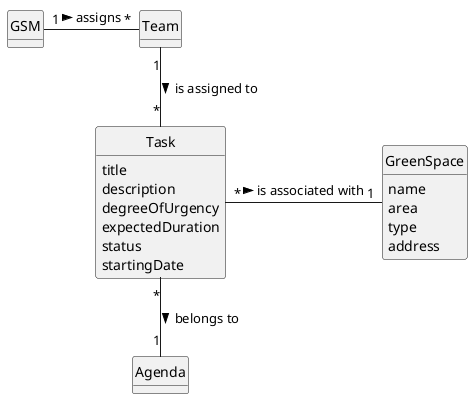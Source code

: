 @startuml
skinparam monochrome true
skinparam packageStyle rectangle
skinparam shadowing false

'left to right direction

skinparam classAttributeIconSize 0

hide circle
hide methods

class GSM {
}

class Task {
    title
    description
    degreeOfUrgency
    expectedDuration
    status
    startingDate
}

class Agenda{
}

class Team {
}

class GreenSpace {
    name
    area
    type
    address
}

GSM "1" - "*" Team : assigns >

Team "1" -- "*" Task : is assigned to >

Task "*" -- "1" Agenda : belongs to >

Task "*" - "1" GreenSpace : is associated with >

@enduml